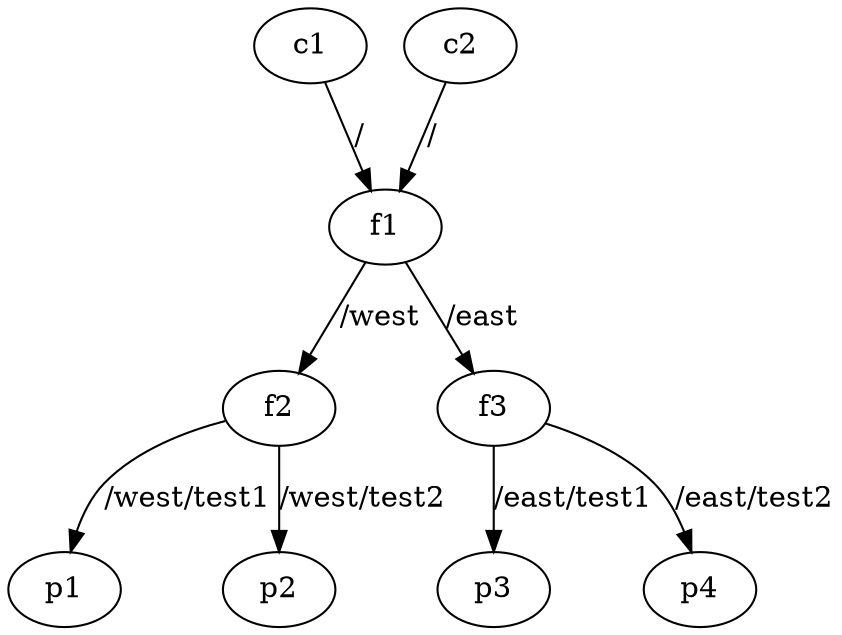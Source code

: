 digraph G {
    c1 [class="client"]
    c1 -> f1 [label="/"]

    c2 [class="client"]
    c2 -> f1 [label="/"]

    f1 [class="forwarder"]
    f1 -> f2 [label="/west"]
    f1 -> f3 [label="/east"]
    
    f2 [class="forwarder"]
    f2 -> p1 [label="/west/test1"]
    f2 -> p2 [label="/west/test2"]
    
    f3 [class="forwarder"]
    f3 -> p3 [label="/east/test1"]
    f3 -> p4 [label="/east/test2"]
    

    p1 [class="producer" data="/west/test1/data"]
    p2 [class="producer" data="/west/test2/data"]
    p3 [class="producer" data="/east/test1/data"]
    p4 [class="producer" data="/east/test2/data"]
}
